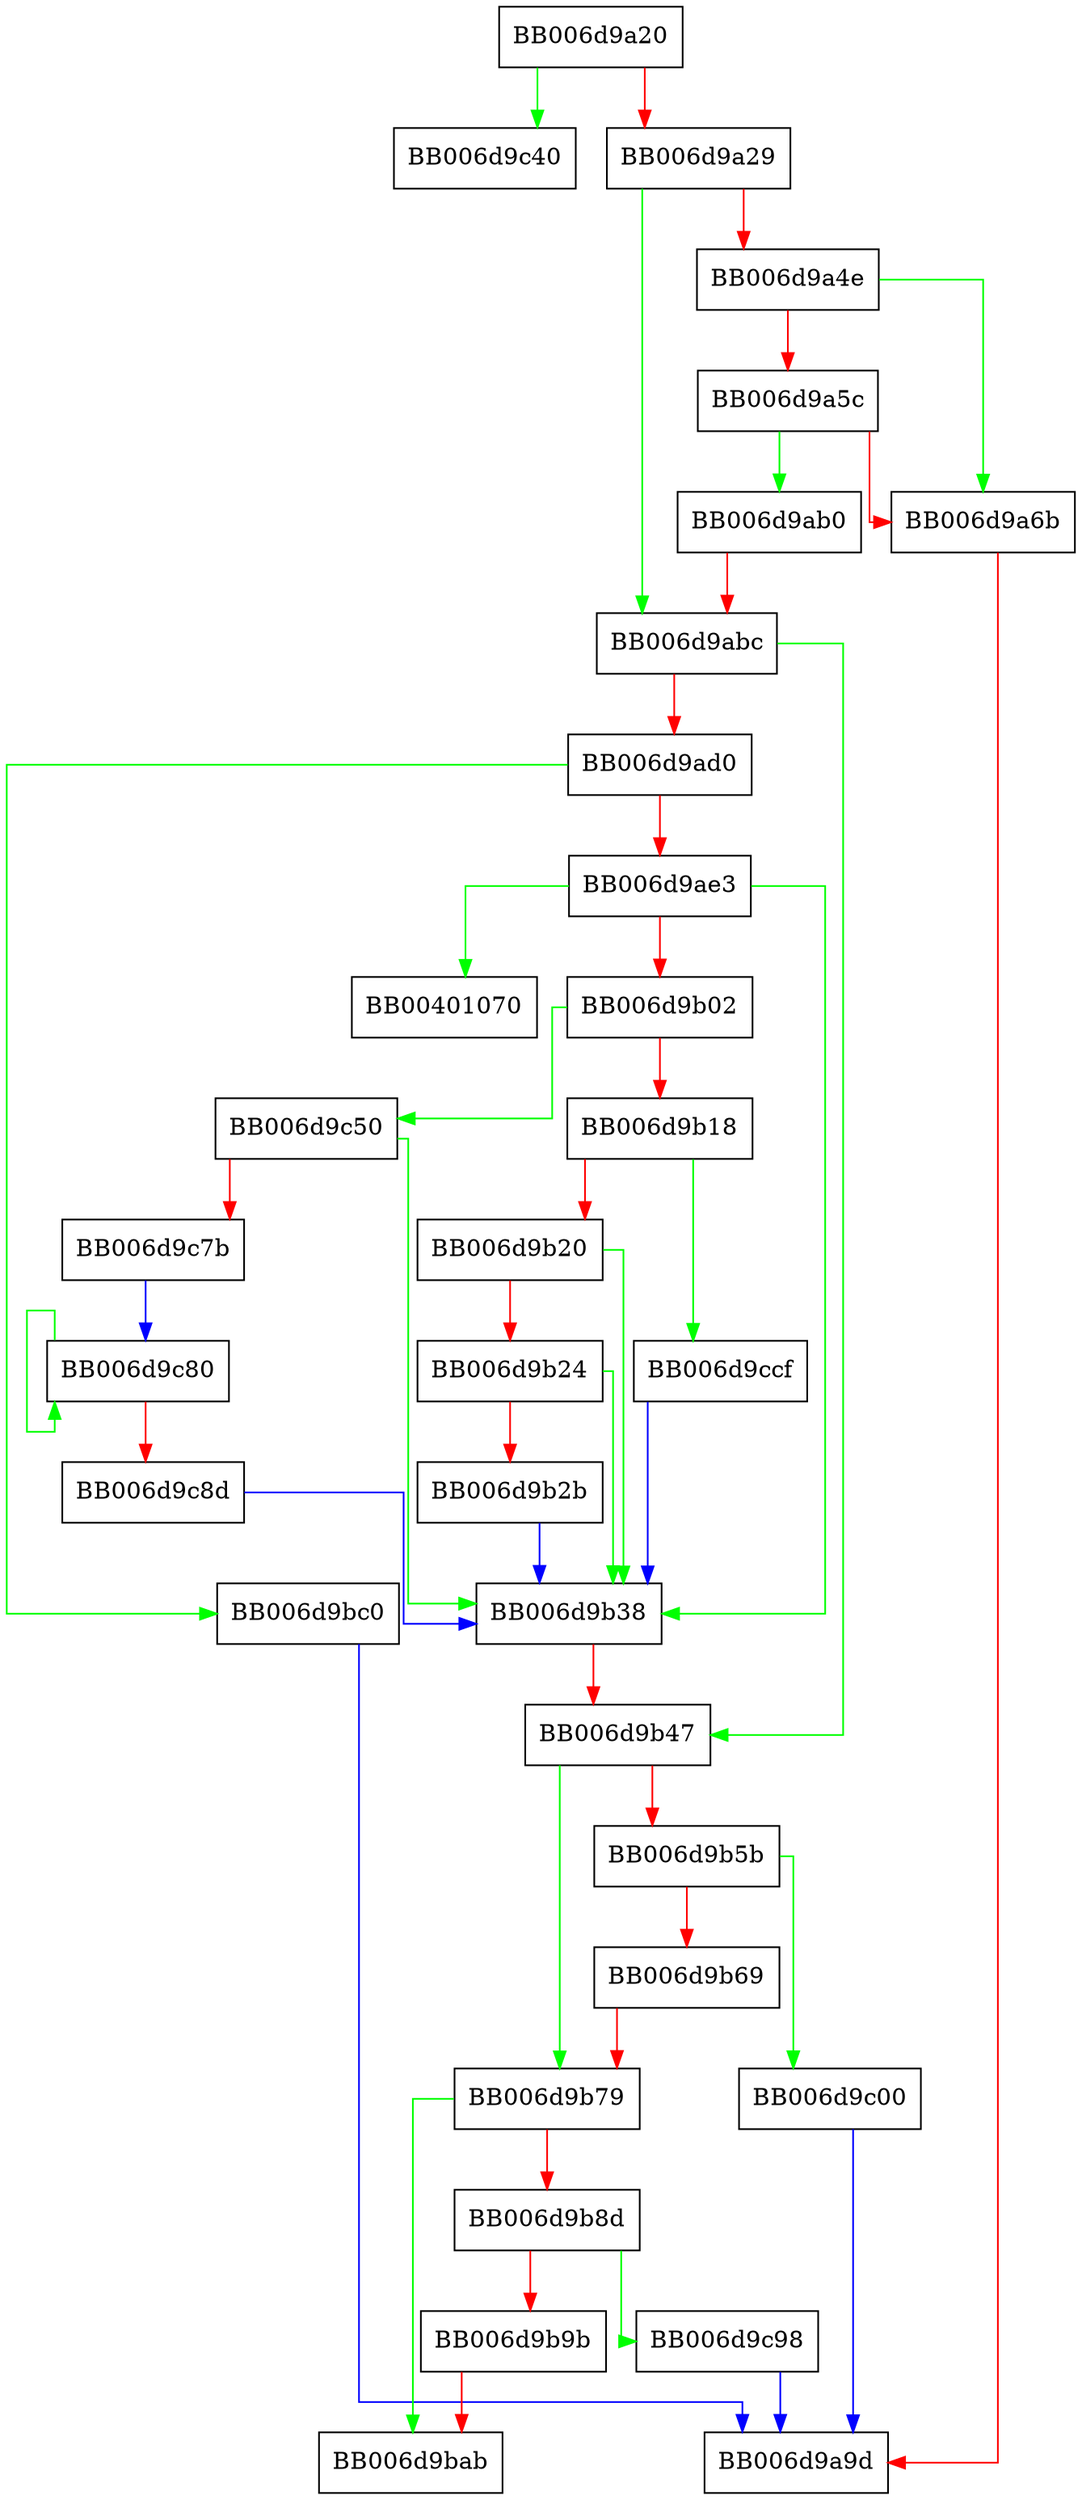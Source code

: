 digraph blake2_mac_set_ctx_params {
  node [shape="box"];
  graph [splines=ortho];
  BB006d9a20 -> BB006d9c40 [color="green"];
  BB006d9a20 -> BB006d9a29 [color="red"];
  BB006d9a29 -> BB006d9abc [color="green"];
  BB006d9a29 -> BB006d9a4e [color="red"];
  BB006d9a4e -> BB006d9a6b [color="green"];
  BB006d9a4e -> BB006d9a5c [color="red"];
  BB006d9a5c -> BB006d9ab0 [color="green"];
  BB006d9a5c -> BB006d9a6b [color="red"];
  BB006d9a6b -> BB006d9a9d [color="red"];
  BB006d9ab0 -> BB006d9abc [color="red"];
  BB006d9abc -> BB006d9b47 [color="green"];
  BB006d9abc -> BB006d9ad0 [color="red"];
  BB006d9ad0 -> BB006d9bc0 [color="green"];
  BB006d9ad0 -> BB006d9ae3 [color="red"];
  BB006d9ae3 -> BB00401070 [color="green"];
  BB006d9ae3 -> BB006d9b38 [color="green"];
  BB006d9ae3 -> BB006d9b02 [color="red"];
  BB006d9b02 -> BB006d9c50 [color="green"];
  BB006d9b02 -> BB006d9b18 [color="red"];
  BB006d9b18 -> BB006d9ccf [color="green"];
  BB006d9b18 -> BB006d9b20 [color="red"];
  BB006d9b20 -> BB006d9b38 [color="green"];
  BB006d9b20 -> BB006d9b24 [color="red"];
  BB006d9b24 -> BB006d9b38 [color="green"];
  BB006d9b24 -> BB006d9b2b [color="red"];
  BB006d9b2b -> BB006d9b38 [color="blue"];
  BB006d9b38 -> BB006d9b47 [color="red"];
  BB006d9b47 -> BB006d9b79 [color="green"];
  BB006d9b47 -> BB006d9b5b [color="red"];
  BB006d9b5b -> BB006d9c00 [color="green"];
  BB006d9b5b -> BB006d9b69 [color="red"];
  BB006d9b69 -> BB006d9b79 [color="red"];
  BB006d9b79 -> BB006d9bab [color="green"];
  BB006d9b79 -> BB006d9b8d [color="red"];
  BB006d9b8d -> BB006d9c98 [color="green"];
  BB006d9b8d -> BB006d9b9b [color="red"];
  BB006d9b9b -> BB006d9bab [color="red"];
  BB006d9bc0 -> BB006d9a9d [color="blue"];
  BB006d9c00 -> BB006d9a9d [color="blue"];
  BB006d9c50 -> BB006d9b38 [color="green"];
  BB006d9c50 -> BB006d9c7b [color="red"];
  BB006d9c7b -> BB006d9c80 [color="blue"];
  BB006d9c80 -> BB006d9c80 [color="green"];
  BB006d9c80 -> BB006d9c8d [color="red"];
  BB006d9c8d -> BB006d9b38 [color="blue"];
  BB006d9c98 -> BB006d9a9d [color="blue"];
  BB006d9ccf -> BB006d9b38 [color="blue"];
}